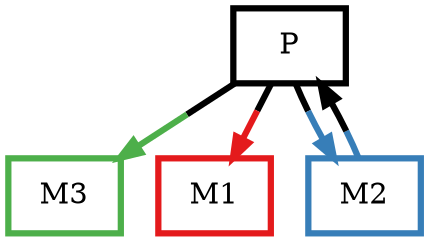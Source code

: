 digraph barS {
	{
		rank=same
	0 [shape=box,penwidth=3,colorscheme=set19,color=0,label="P"]
	}
	{
		rank=same
		3 [shape=box,penwidth=3,colorscheme=set19,color=3,label="M3"]
		1 [shape=box,penwidth=3,colorscheme=set19,color=1,label="M1"]
	}
	2 [shape=box,penwidth=3,colorscheme=set19,color=2,label="M2"]
	2 -> 0 [penwidth=3,colorscheme=set19,color="2;0.5:0"]
	0 -> 1 [penwidth=3,colorscheme=set19,color="0;0.5:1"]
	0 -> 3 [penwidth=3,colorscheme=set19,color="0;0.5:3"]
	0 -> 2 [penwidth=3,colorscheme=set19,color="0;0.5:2"]
}

